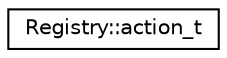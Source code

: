 digraph "Graphical Class Hierarchy"
{
  edge [fontname="Helvetica",fontsize="10",labelfontname="Helvetica",labelfontsize="10"];
  node [fontname="Helvetica",fontsize="10",shape=record];
  rankdir="LR";
  Node1 [label="Registry::action_t",height=0.2,width=0.4,color="black", fillcolor="white", style="filled",URL="$dc/d31/structRegistry_1_1action__t.html"];
}
